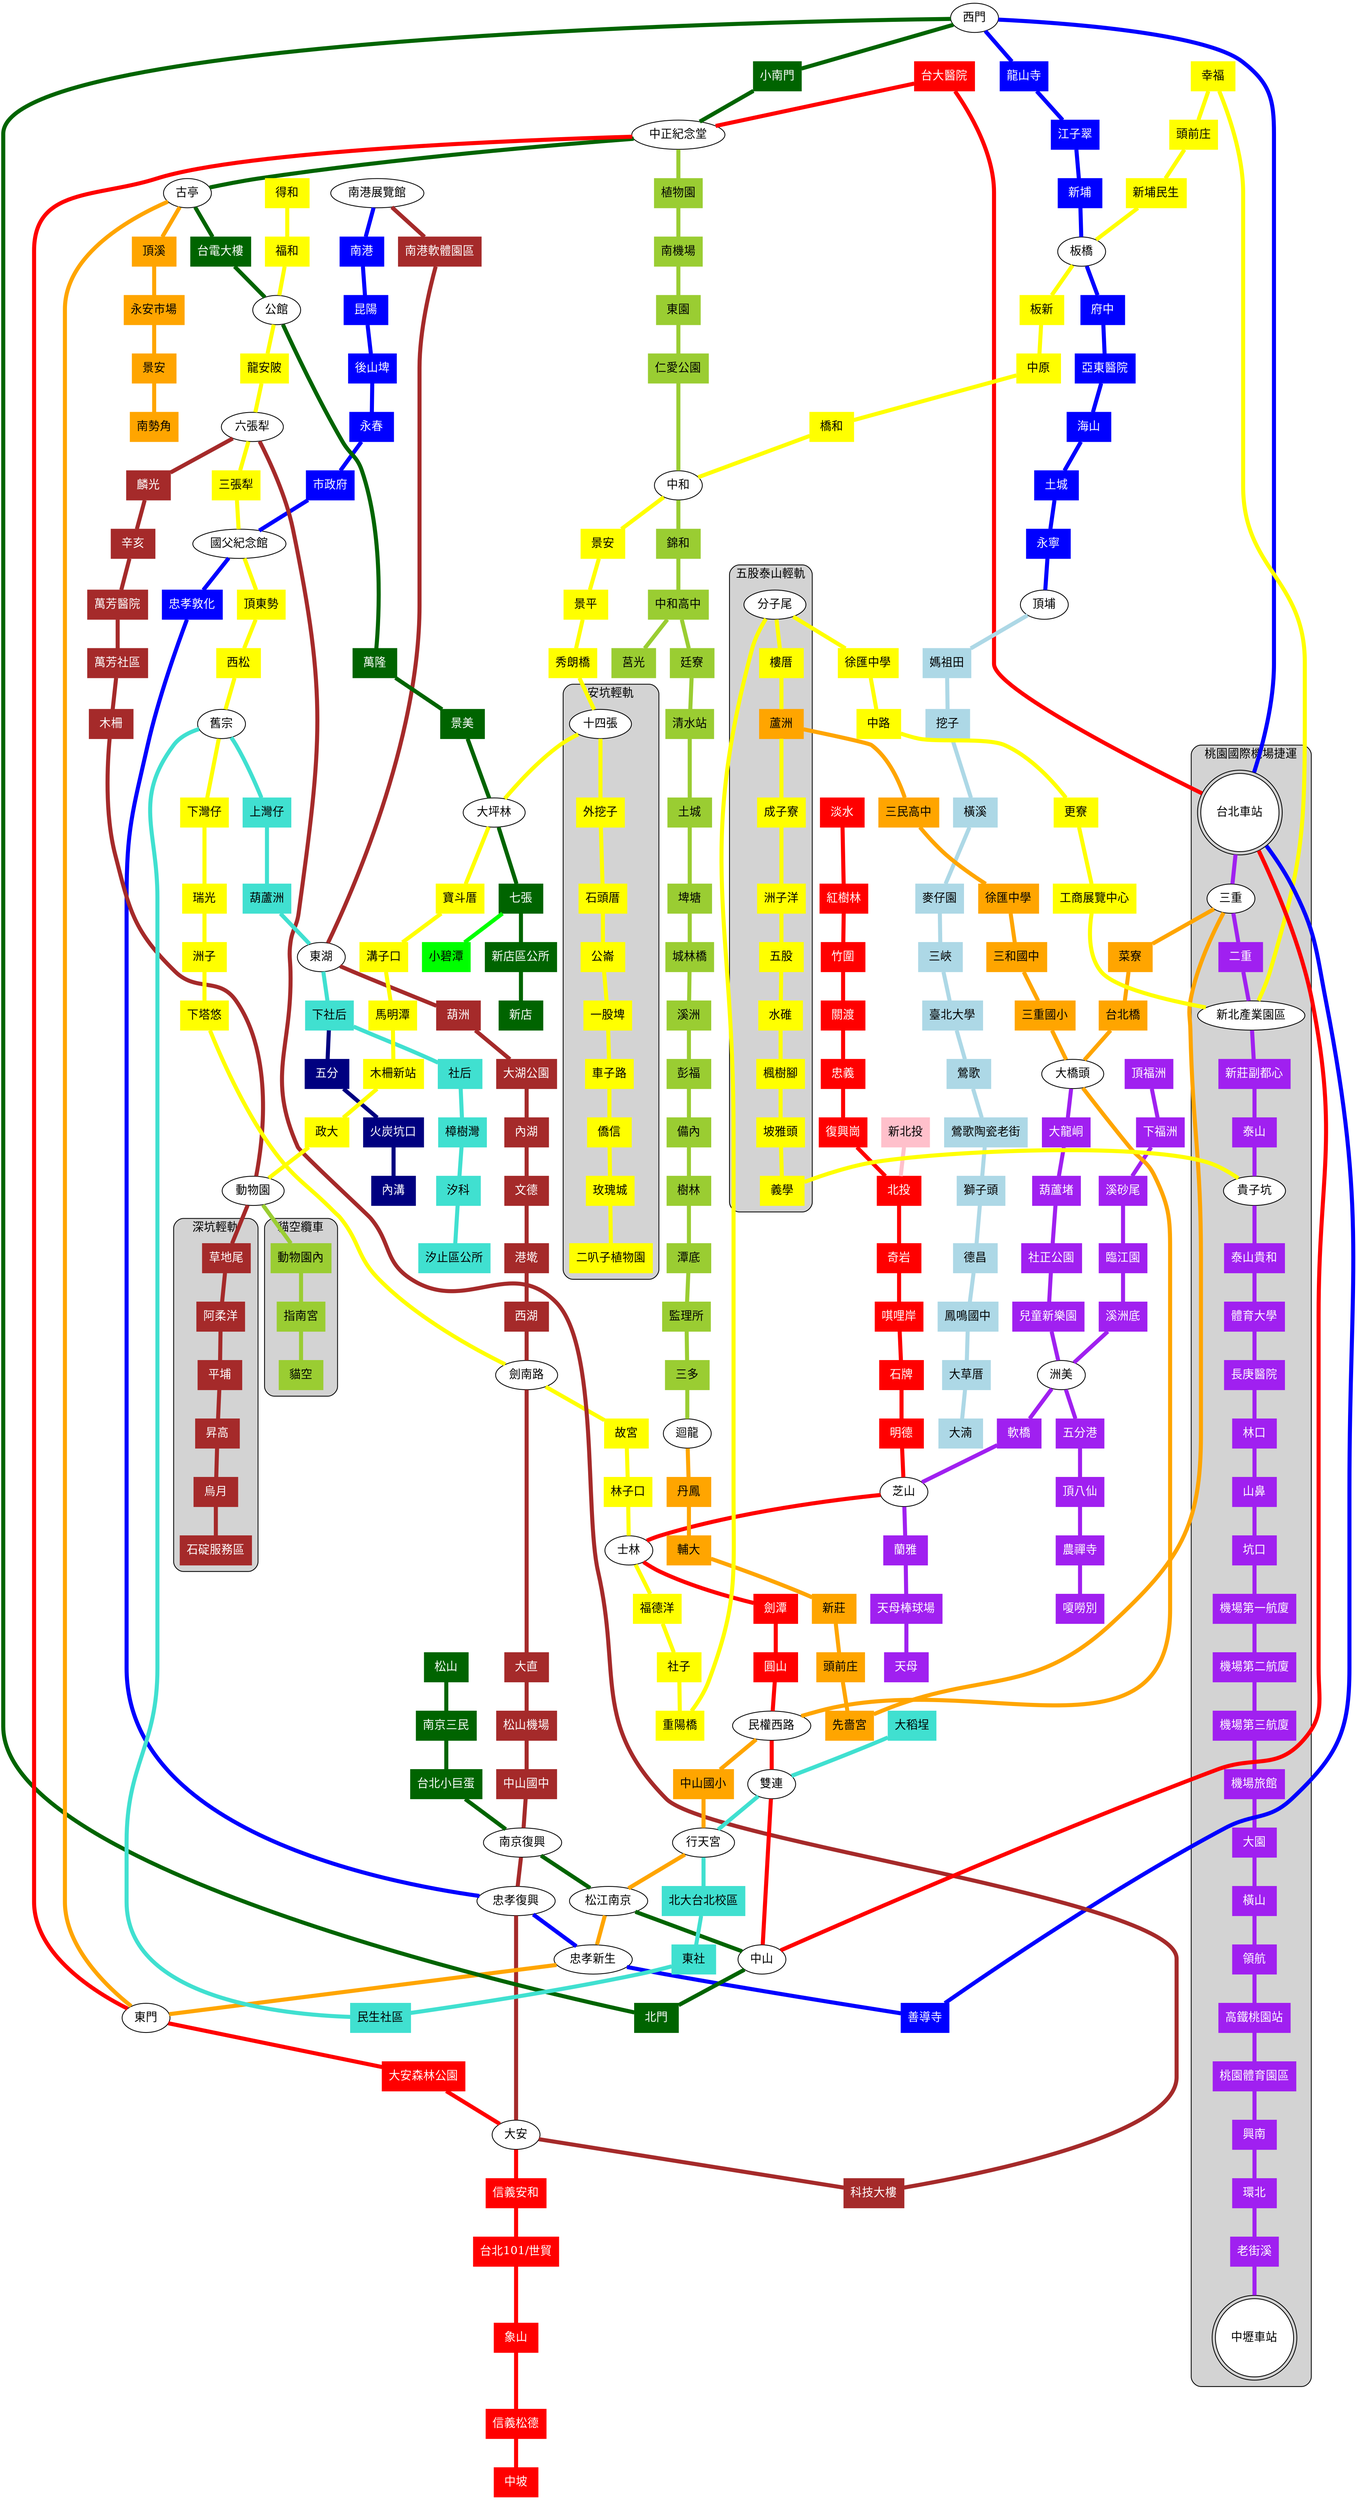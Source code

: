 graph taipei_mrt {
    node [shape=box, style=filled]
    edge [penwidth=5]

    node [color=purple, fontcolor=white]
    subgraph cluster_4 {
        label="桃園國際機場捷運"
        style="rounded, filled"
        node [color=purple, fontcolor=white]

        A1_BL7_R13 [label="台北車站", shape=doublecircle, color=black, fontcolor=black, fillcolor=white]
        A2_O5 [label="三重", shape=ellipse, color=black, fontcolor=black, fillcolor=white]
        A2a [label="二重"]
        A3_Y19 [label="新北產業園區", shape=ellipse, color=black, fontcolor=black, fillcolor=white]
        A4 [label="新莊副都心"]
        A5 [label="泰山"]
        A5a_W8 [label="貴子坑", shape=ellipse, color=black, fontcolor=black, fillcolor=white]
        A6 [label="泰山貴和"]
        A7 [label="體育大學"]
        A8 [label="長庚醫院"]
        A9 [label="林口"]
        A10 [label="山鼻"]
        A11 [label="坑口"]
        A12 [label="機場第一航廈"]
        A13 [label="機場第二航廈"]
        A14 [label="機場第三航廈"]
        A14a [label="機場旅館"]
        A15 [label="大園"]
        A16 [label="橫山"]
        A17 [label="領航"]
        A18 [label="高鐵桃園站"]
        A19 [label="桃園體育園區"]
        A20 [label="興南"]
        A21 [label="環北"]
        A22 [label="老街溪"]
        A23 [label="中壢車站", shape=doublecircle, color=black, fontcolor=black, fillcolor=white]
    }

    edge [color=purple]
    A1_BL7_R13 -- A2_O5 -- A2a -- A3_Y19 -- A4 -- A5 -- A5a_W8 -- A6 -- A7 -- A8 -- A9 -- A10 -- A11 -- A12 -- A13 -- A14 -- A14a -- A15 -- A16 -- A17 -- A18 -- A19 -- A20 -- A21 -- A22 -- A23

    node [color=blue, fontcolor=white]
    BL18_B11 [label="南港展覽館", shape=ellipse, color=black, fontcolor=black, fillcolor=white]
    BL17 [label="南港"]
    BL16 [label="昆陽"]
    BL15 [label="後山埤"]
    BL14 [label="永春"]
    BL13 [label="市政府"]
    BL12_Y37 [label="國父紀念館", shape=ellipse, color=black, fontcolor=black, fillcolor=white]
    BL11 [label="忠孝敦化"]
    BL10_BR4 [label="忠孝復興", shape=ellipse, color=black, fontcolor=black, fillcolor=white]
    BL9_O13 [label="忠孝新生", shape=ellipse, color=black, fontcolor=black, fillcolor=white]
    BL8 [label="善導寺"]
    A1_BL7_R13 [label="台北車站", shape=doublecircle, color=black, fontcolor=black, fillcolor=white]
    BL6_G13 [label="西門", shape=ellipse, color=black, fontcolor=black, fillcolor=white]
    BL5 [label="龍山寺"]
    BL4 [label="江子翠"]
    BL3 [label="新埔"]
    B2_Y15 [label="板橋", shape=ellipse, color=black, fontcolor=black, fillcolor=white]
    BL1 [label="府中"]
    BL40 [label="亞東醫院"]
    BL39 [label="海山"]
    BL38 [label="土城"]
    BL37 [label="永寧"]
    BL36_LB01 [label="頂埔", shape=ellipse, color=black, fontcolor=black, fillcolor=white]

    edge [color=blue]
    BL18_B11 -- BL17 -- BL16 -- BL15 -- BL14-- BL13 -- BL12_Y37 -- BL11 -- BL10_BR4 -- BL9_O13 -- BL8 -- A1_BL7_R13 -- BL6_G13 -- BL5 -- BL4 -- BL3 -- B2_Y15 -- BL1 -- BL40 -- BL39 -- BL38 -- BL37 -- BL36_LB01

    node [color=brown, fontcolor=white]
    BL18_B11 [label="南港展覽館", shape=ellipse, color=black, fontcolor=black, fillcolor=white]
    B10 [label="南港軟體園區"]
    B9_SB10 [label="東湖", shape=ellipse, color=black, fontcolor=black, fillcolor=white]
    B8 [label="葫洲"]
    B7 [label="大湖公園"]
    B6 [label="內湖"]
    B5 [label="文德"]
    B4 [label="港墘"]
    B3 [label="西湖"]
    B2_Y29 [label="劍南路", shape=ellipse, color=black, fontcolor=black, fillcolor=white]
    B1 [label="大直"]
    BR1 [label="松山機場"]
    BR2 [label="中山國中"]
    BR3_G18 [label="南京復興", shape=ellipse, color=black, fontcolor=black, fillcolor=white]
    BL10_BR4 [label="忠孝復興", shape=ellipse, color=black, fontcolor=black, fillcolor=white]
    BR5_R8 [label="大安", shape=ellipse, color=black, fontcolor=black, fillcolor=white]
    BR6 [label="科技大樓"]
    BR7_Y39 [label="六張犁", shape=ellipse, color=black, fontcolor=black, fillcolor=white]
    BR8 [label="麟光"]
    BR9 [label="辛亥"]
    BR10 [label="萬芳醫院"]
    BR11 [label="萬芳社區"]
    BR12 [label="木柵"]
    BR13_GLA0_S1_Y1 [label="動物園", shape=ellipse, color=black, fontcolor=black, fillcolor=white]

    edge [color=brown]
    BL18_B11 -- B10 -- B9_SB10 -- B8 -- B7 -- B6 -- B5 -- B4 -- B3 -- B2_Y29 -- B1 -- BR1 -- BR2 -- BR3_G18 -- BL10_BR4 -- BR5_R8 -- BR6 -- BR7_Y39 -- BR8 -- BR9 -- BR10 -- BR11 -- BR12 -- BR13_GLA0_S1_Y1

    node [color=darkgreen, fontcolor=white]
    G22 [label="松山"]
    G21 [label="南京三民"]
    G19 [label="台北小巨蛋"]
    BR3_G18 [label="南京復興", shape=ellipse, color=black, fontcolor=black, fillcolor=white]
    O12_G17 [label="松江南京", shape=ellipse, color=black, fontcolor=black, fillcolor=white]
    G16_R14 [label="中山", shape=ellipse, color=black, fontcolor=black, fillcolor=white]
    G14 [label="北門"]
    BL6_G13 [label="西門", shape=ellipse, color=black, fontcolor=black, fillcolor=white]
    G12 [label="小南門"]
    G11_LG01_R11 [label="中正紀念堂", shape=ellipse, color=black, fontcolor=black, fillcolor=white]
    G10_O15 [label="古亭", shape=ellipse, color=black, fontcolor=black, fillcolor=white]
    G9 [label="台電大樓"]
    G7_Y41 [label="公館", shape=ellipse, color=black, fontcolor=black, fillcolor=white]
    G6 [label="萬隆"]
    G5 [label="景美"]
    G4_Y6 [label="大坪林", shape=ellipse, color=black, fontcolor=black, fillcolor=white]
    G3 [label="七張"]
    G2 [label="新店區公所"]
    G1 [label="新店"]
    node [color=green, fontcolor=black]
    G1A [label="小碧潭"]

    edge [color=darkgreen]
    G22 -- G21 -- G19 -- BR3_G18 -- O12_G17 -- G16_R14 -- G14 -- BL6_G13 -- G12 -- G11_LG01_R11 -- G10_O15 -- G9 -- G7_Y41 -- G6 -- G5 -- G4_Y6 -- G3 -- G2 -- G1
    edge [color=green]
    G3 -- G1A

    node [color=yellow, fontcolor=black]
    subgraph cluster_2 {
        label="安坑輕軌"
        style="rounded, filled"
        node [color=yellow, fontcolor=black]

        K9_Y7 [label="十四張", shape=ellipse, color=black, fontcolor=black, fillcolor=white]
        K8 [label="外挖子"]
        K7 [label="石頭厝"]
        K6 [label="公崙"]
        K5 [label="一股埤"]
        K4 [label="車子路"]
        K3 [label="僑信"]
        K2 [label="玫瑰城"]
        K1 [label="二叭子植物園"]
    }

    edge [color=yellow]
    K9_Y7 -- K8 -- K7 -- K6 -- K5 -- K4 -- K3 -- K2 -- K1

    node [color=lightblue, fontcolor=black]
    BL36_LB01 [label="頂埔", shape=ellipse, color=black, fontcolor=black, fillcolor=white]
    LB02 [label="媽祖田"]
    LB03 [label="挖子"]
    LB04 [label="橫溪"]
    LB05 [label="麥仔園"]
    LB06 [label="三峽"]
    LB07 [label="臺北大學"]
    LB08 [label="鶯歌"]
    LB09 [label="鶯歌陶瓷老街"]
    LB10 [label="獅子頭"]
    LB11 [label="德昌"]
    LB12 [label="鳳鳴國中"]
    LB13 [label="大草厝"]
    LB14 [label="大湳"]

    edge [color=lightblue]
    BL36_LB01 -- LB02 -- LB03 -- LB04 -- LB05 -- LB06 -- LB07 -- LB08 -- LB09 -- LB10 -- LB11 -- LB12 -- LB13 -- LB14

    node [color=yellowgreen, fontcolor=black]
    G11_LG01_R11 [label="中正紀念堂", shape=ellipse, color=black, fontcolor=black, fillcolor=white]
    LG02 [label="植物園"]
    LG03 [label="南機場"]
    LG04 [label="東園"]
    LG05 [label="仁愛公園"]
    LG06_Y11 [label="中和", shape=ellipse, color=black, fontcolor=black, fillcolor=white]
    LG07 [label="錦和"]
    LG08 [label="中和高中"]
    LG09 [label="廷寮"]
    LG10 [label="清水站"]
    LG11 [label="土城"]
    LG12 [label="埤塘"]
    LG13 [label="城林橋"]
    LG14 [label="溪洲"]
    LG15 [label="彭福"]
    LG16 [label="備內"]
    LG17 [label="樹林"]
    LG18 [label="潭底"]
    LG19 [label="監理所"]
    LG20 [label="三多"]
    LG21_O59 [label="迴龍", shape=ellipse, color=black, fontcolor=black, fillcolor=white]
    LG08A [label="莒光"]

    edge [color=yellowgreen]
    G11_LG01_R11 -- LG02 -- LG03 -- LG04 -- LG05 -- LG06_Y11 -- LG07 -- LG08 -- LG09 -- LG10 -- LG11 -- LG12 -- LG13 -- LG14 -- LG15 -- LG16 -- LG17 -- LG18 -- LG19 -- LG20 -- LG21_O59
    LG08 -- LG08A

    node [color=purple, fontcolor=white]
    LR01 [label="頂福洲"]
    LR02 [label="下福洲"]
    LR03 [label="溪砂尾"]
    LR04 [label="臨江園"]
    LR05 [label="溪洲底"]
    L005_LR06 [label="洲美", shape=ellipse, color=black, fontcolor=black, fillcolor=white]
    LR07 [label="軟橋"]
    LR08_R21 [label="芝山", shape=ellipse, color=black, fontcolor=black, fillcolor=white]
    LR09 [label="蘭雅"]
    LR10 [label="天母棒球場"]
    LR11 [label="天母"]
    L001_O8 [label="大橋頭", shape=ellipse, color=black, fontcolor=black, fillcolor=white]
    L002 [label="大龍峒"]
    L003 [label="葫蘆堵"]
    L004 [label="社正公園"]
    L004_P [label="兒童新樂園"]
    L005_LR06 [label="洲美", shape=ellipse, color=black, fontcolor=black, fillcolor=white]
    L006 [label="五分港"]
    L007 [label="頂八仙"]
    L008 [label="農禪寺"]
    L009 [label="嗄嘮別"]

    edge [color=purple]
    LR01 -- LR02 -- LR03 -- LR04 -- LR05 -- L005_LR06 -- LR07 -- LR08_R21 -- LR09 -- LR10 -- LR11
    L001_O8 -- L002 -- L003 -- L004 -- L004_P -- L005_LR06 -- L006 -- L007 -- L008 -- L009

    node [color=orange, fontcolor=black]
    O43_W1 [label="蘆洲"]
    O44 [label="三民高中"]
    O45 [label="徐匯中學"]
    O46 [label="三和國中"]
    O47 [label="三重國小"]
    LG21_O59 [label="迴龍", shape=ellipse, color=black, fontcolor=black, fillcolor=white]
    O60 [label="丹鳳"]
    O1 [label="輔大"]
    O2 [label="新莊"]
    O3 [label="頭前庄"]
    O4 [label="先嗇宮"]
    A2_O5 [label="三重"]
    O6 [label="菜寮"]
    O7 [label="台北橋"]
    L001_O8 [label="大橋頭", shape=ellipse, color=black, fontcolor=black, fillcolor=white]
    O9_R16 [label="民權西路", shape=ellipse, color=black, fontcolor=black, fillcolor=white]
    O10 [label="中山國小"]
    O11_SB03 [label="行天宮", shape=ellipse, color=black, fontcolor=black, fillcolor=white]
    O12_G17 [label="松江南京", shape=ellipse, color=black, fontcolor=black, fillcolor=white]
    BL9_O13 [label="忠孝新生", shape=ellipse, color=black, fontcolor=black, fillcolor=white]
    O14_R10 [label="東門", shape=ellipse, color=black, fontcolor=black, fillcolor=white]
    G10_O15 [label="古亭", shape=ellipse, color=black, fontcolor=black, fillcolor=white]
    O16 [label="頂溪"]
    O17 [label="永安市場"]
    O18 [label="景安"]
    O19 [label="南勢角"]

    edge [color=orange]
    O43_W1 -- O44 -- O45 -- O46 -- O47 -- L001_O8
    LG21_O59 -- O60 -- O1 -- O2 -- O3 -- O4 -- A2_O5 -- O6 -- O7 -- L001_O8 -- O9_R16 -- O10 -- O11_SB03 -- O12_G17 -- BL9_O13 -- O14_R10 -- G10_O15 -- O16 -- O17 -- O18 -- O19

    node [color=pink, fontcolor=black]
    R27 [label="新北投"]
    node [color=red, fontcolor=white]
    R33 [label="淡水"]
    R32 [label="紅樹林"]
    R31 [label="竹圍"]
    R30 [label="關渡"]
    R29 [label="忠義"]
    R28 [label="復興崗"]
    R26 [label="北投"]
    R25 [label="奇岩"]
    R24 [label="唭哩岸"]
    R23 [label="石牌"]
    R22 [label="明德"]
    LR08_R21 [label="芝山", shape=ellipse, color=black, fontcolor=black, fillcolor=white]
    R20_Y26 [label="士林", shape=ellipse, color=black, fontcolor=black, fillcolor=white]
    R18A [label="劍潭"]
    R17 [label="圓山"]
    O9_R16 [label="民權西路", shape=ellipse, color=black, fontcolor=black, fillcolor=white]
    R15_SB02 [label="雙連", shape=ellipse, color=black, fontcolor=black, fillcolor=white]
    G16_R14 [label="中山", shape=ellipse, color=black, fontcolor=black, fillcolor=white]
    A1_BL7_R13 [label="台北車站", shape=doublecircle, color=black, fontcolor=black, fillcolor=white]
    R12 [label="台大醫院"]
    G11_LG01_R11 [label="中正紀念堂", shape=ellipse, color=black, fontcolor=black, fillcolor=white]
    O14_R10 [label="東門", shape=ellipse, color=black, fontcolor=black, fillcolor=white]
    R9 [label="大安森林公園"]
    BR5_R8 [label="大安", shape=ellipse, color=black, fontcolor=black, fillcolor=white]
    R7 [label="信義安和"]
    R6 [label="台北101/世貿"]
    R5 [label="象山"]
    R4 [label="信義松德"]
    R3 [label="中坡"]

    edge [color=red]
    R33 -- R32 -- R31 -- R30 -- R29 -- R28 -- R26 -- R25 -- R24 -- R23 -- R22 -- LR08_R21 -- R20_Y26 -- R18A -- R17 -- O9_R16 -- R15_SB02 -- G16_R14 -- A1_BL7_R13 -- R12 -- G11_LG01_R11 -- O14_R10 -- R9 -- BR5_R8 -- R7 -- R6 -- R5 -- R4 -- R3
    edge [color=pink]
    R27 -- R26

    node [color=brown, fontcolor=white]
    BR13_GLA0_S1_Y1 [label="動物園"]
    subgraph cluster_0 {
        label="深坑輕軌"
        style="rounded, filled"
        node [color=brown, fontcolor=white]

        S2 [label="草地尾"]
        S3 [label="阿柔洋"]
        S4 [label="平埔"]
        S5 [label="昇高"]
        S6 [label="烏月"]
        S7 [label="石碇服務區"]
    }

    edge [color=brown]
    BR13_GLA0_S1_Y1 -- S2 -- S3 -- S4 -- S5 -- S6 -- S7

    node [color=yellowgreen, fontcolor=black]
    BR13_GLA0_S1_Y1 [label="動物園"]
    subgraph cluster_1 {
        label="貓空纜車"
        style="rounded, filled"
        node [color=yellowgreen, fontcolor=black]

        GLA1 [label="動物園內"]
        GLA2 [label="指南宮"]
        GLA3 [label="貓空"]
    }

    edge [color=yellowgreen]
    BR13_GLA0_S1_Y1 -- GLA1 -- GLA2 -- GLA3

    node [color=turquoise, fontcolor=black]
    SB01 [label="大稻埕"]
    R15_SB02 [label="雙連", shape=ellipse, color=black, fontcolor=black, fillcolor=white]
    O11_SB03 [label="行天宮", shape=ellipse, color=black, fontcolor=black, fillcolor=white]
    SB04 [label="北大台北校區"]
    SB05 [label="東社"]
    SB06 [label="民生社區"]
    SB07_Y34 [label="舊宗", shape=ellipse, color=black, fontcolor=black, fillcolor=white]
    SB08 [label="上灣仔"]
    SB09 [label="葫蘆洲"]
    B9_SB10 [label="東湖", shape=ellipse, color=black, fontcolor=black, fillcolor=white]
    SB11 [label="下社后"]
    SB12 [label="社后"]
    SB13 [label="樟樹灣"]
    SB14 [label="汐科"]
    SB15 [label="汐止區公所"]
    node [color=navy, fontcolor=white]
    SB11 [label="下社后"]
    SB11A [label="五分"]
    SB11B [label="火炭坑口"]
    SB11C [label="內溝"]

    edge [color=turquoise]
    SB01 -- R15_SB02 -- O11_SB03 -- SB04 -- SB05 -- SB06 -- SB07_Y34 -- SB08 -- SB09 -- B9_SB10 -- SB11 -- SB12 -- SB13 -- SB14 -- SB15
    edge [color=navy]
    SB11 -- SB11A -- SB11B -- SB11C

    node [color=yellow, fontcolor=black]
    Y43 [label="得和"]
    Y42 [label="福和"]
    G7_Y41 [label="公館", shape=ellipse, color=black, fontcolor=black, fillcolor=white]
    Y40 [label="龍安陂"]
    BR7_Y39 [label="六張犁", shape=ellipse, color=black, fontcolor=black, fillcolor=white]
    Y38 [label="三張犁"]
    BL12_Y37 [label="國父紀念館", shape=ellipse, color=black, fontcolor=black, fillcolor=white]
    Y36 [label="頂東勢"]
    Y35 [label="西松"]
    SB07_Y34 [label="舊宗", shape=ellipse, color=black, fontcolor=black, fillcolor=white]
    Y33 [label="下灣仔"]
    Y32 [label="瑞光"]
    Y31 [label="洲子"]
    Y30 [label="下塔悠"]
    B2_Y29 [label="劍南路", shape=ellipse, color=black, fontcolor=black, fillcolor=white]
    Y28 [label="故宮"]
    Y27 [label="林子口"]
    R20_Y26 [label="士林", shape=ellipse, color=black, fontcolor=black, fillcolor=white]
    Y25 [label="福德洋"]
    Y24 [label="社子"]
    Y23 [label="重陽橋"]
    Y22_W1A [label="分子尾", shape=ellipse, color=black, fontcolor=black, fillcolor=white]
    Y21 [label="徐匯中學"]
    Y20 [label="中路"]
    Y19B [label="更寮"]
    Y19A [label="工商展覽中心"]
    A3_Y19 [label="新北產業園區"]
    Y18 [label="幸福"]
    Y17 [label="頭前庄"]
    Y16 [label="新埔民生"]
    B2_Y15 [label="板橋", shape=ellipse, color=black, fontcolor=black, fillcolor=white]
    Y14 [label="板新"]
    Y13 [label="中原"]
    Y12 [label="橋和"]
    LG06_Y11 [label="中和", shape=ellipse, color=black, fontcolor=black, fillcolor=white]
    Y10 [label="景安"]
    Y9 [label="景平"]
    Y8_Y44 [label="秀朗橋"]
    K9_Y7 [label="十四張"]
    G4_Y6 [label="大坪林", shape=ellipse, color=black, fontcolor=black, fillcolor=white]
    Y5 [label="寶斗厝"]
    Y4 [label="溝子口"]
    Y3 [label="馬明潭"]
    Y2 [label="木柵新站"]
    Y1A [label="政大"]
    BR13_GLA0_S1_Y1 [label="動物園", shape=ellipse, color=black, fontcolor=black, fillcolor=white]

    edge [color=yellow]
    Y43 -- Y42 -- G7_Y41 -- Y40 -- BR7_Y39 -- Y38 -- BL12_Y37 -- Y36 -- Y35 -- SB07_Y34 -- Y33 -- Y32 -- Y31 -- Y30 -- B2_Y29 -- Y28 -- Y27 -- R20_Y26 -- Y25 -- Y24 -- Y23 -- Y22_W1A -- Y21 -- Y20 -- Y19B -- Y19A -- A3_Y19 -- Y18 -- Y17 -- Y16 -- B2_Y15 -- Y14 -- Y13 -- Y12 -- LG06_Y11 -- Y10 -- Y9 -- Y8_Y44 -- K9_Y7 -- G4_Y6 -- Y5 -- Y4 -- Y3 -- Y2 -- Y1A -- BR13_GLA0_S1_Y1

    node [color=yellow, fontcolor=black]
    subgraph cluster_3 {
        label="五股泰山輕軌"
        style="rounded, filled"
        node [color=yellow, fontcolor=black]

        Y22_W1A [label="分子尾", shape=ellipse, color=black, fontcolor=black, fillcolor=white]
        W1B [label="樓厝"]
        O43_W1 [label="蘆洲"]
        W2A [label="成子寮"]
        W2 [label="洲子洋"]
        W3 [label="五股"]
        W4 [label="水碓"]
        W5 [label="楓樹腳"]
        W6 [label="坡雅頭"]
        W7 [label="義學"]
        A5a_W8 [label="貴子坑"]
    }

    edge [color=yellow]
    Y22_W1A -- W1B -- O43_W1 -- W2A -- W2 -- W3 -- W4 -- W5 -- W6 -- W7 -- A5a_W8
}
